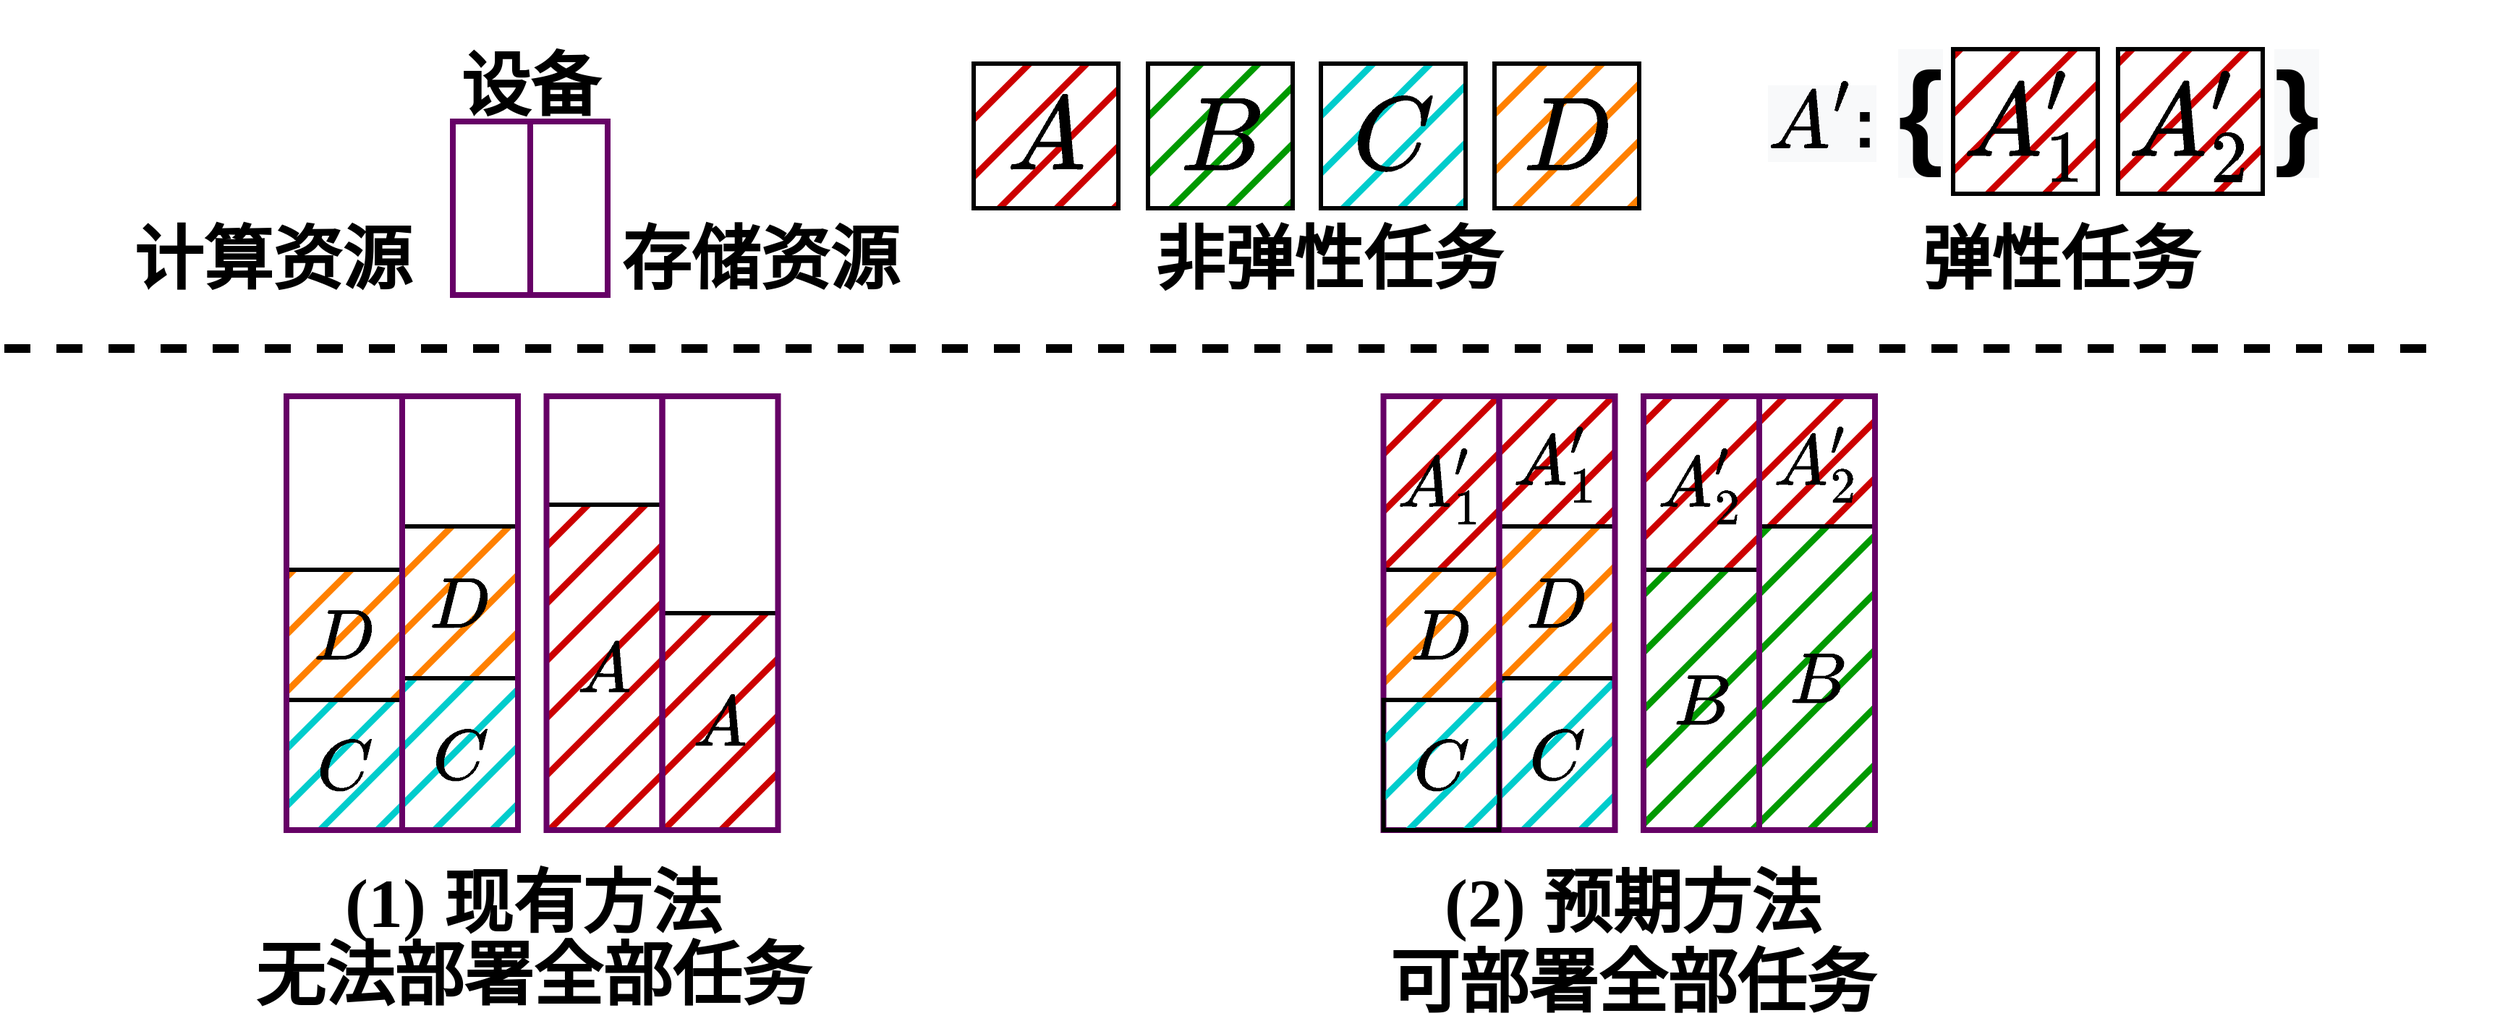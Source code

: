<mxfile version="20.2.3" type="device"><diagram id="xJNNfhWkf0cwD8vP5buT" name="第 1 页"><mxGraphModel dx="2946" dy="2406" grid="1" gridSize="10" guides="1" tooltips="1" connect="1" arrows="1" fold="1" page="1" pageScale="1" pageWidth="827" pageHeight="1169" math="1" shadow="0"><root><mxCell id="0"/><mxCell id="1" parent="0"/><mxCell id="_TA8JPhYaa3A-LEilQ8c-33" value="&lt;font style=&quot;font-size: 48px;&quot;&gt;\[B\]&lt;/font&gt;" style="rounded=0;whiteSpace=wrap;html=1;strokeWidth=3;fillColor=#009900;fontColor=#000000;strokeColor=default;fillStyle=hatch;container=0;fontStyle=1;fontFamily=Kai;fontSize=48;gradientColor=none;" parent="1" vertex="1"><mxGeometry x="1393" y="90" width="80" height="210" as="geometry"/></mxCell><mxCell id="_TA8JPhYaa3A-LEilQ8c-38" value="\[A^\prime&lt;br&gt;_2\]" style="rounded=0;whiteSpace=wrap;html=1;strokeWidth=3;fillColor=#CC0000;fontColor=#000000;strokeColor=default;fillStyle=hatch;container=0;fontStyle=1;fontFamily=Kai;fontSize=48;gradientColor=none;" parent="1" vertex="1"><mxGeometry x="1393" width="80" height="90" as="geometry"/></mxCell><mxCell id="_TA8JPhYaa3A-LEilQ8c-36" value="\[A^\prime&lt;br&gt;_2\]" style="rounded=0;whiteSpace=wrap;html=1;strokeWidth=3;fillColor=#CC0000;fontColor=#000000;strokeColor=default;fillStyle=hatch;container=0;fontStyle=1;fontFamily=Kai;fontSize=48;gradientColor=none;" parent="1" vertex="1"><mxGeometry x="1313" width="80" height="120" as="geometry"/></mxCell><mxCell id="_TA8JPhYaa3A-LEilQ8c-32" value="&lt;font style=&quot;font-size: 48px;&quot;&gt;\[B\]&lt;/font&gt;" style="rounded=0;whiteSpace=wrap;html=1;strokeWidth=3;fillColor=#009900;fontColor=#000000;strokeColor=default;fillStyle=hatch;container=0;fontStyle=1;fontFamily=Kai;fontSize=48;gradientColor=none;" parent="1" vertex="1"><mxGeometry x="1313" y="120" width="80" height="180" as="geometry"/></mxCell><mxCell id="_TA8JPhYaa3A-LEilQ8c-37" value="&lt;font style=&quot;font-size: 48px;&quot;&gt;\[A^\prime&lt;br&gt;_1\]&lt;/font&gt;" style="rounded=0;whiteSpace=wrap;html=1;strokeWidth=3;fillColor=#CC0000;fontColor=#000000;strokeColor=default;fillStyle=hatch;container=0;fontStyle=1;fontFamily=Kai;fontSize=48;gradientColor=none;" parent="1" vertex="1"><mxGeometry x="1213" width="80" height="90" as="geometry"/></mxCell><mxCell id="_TA8JPhYaa3A-LEilQ8c-30" value="&lt;font style=&quot;font-size: 48px;&quot;&gt;\[D\]&lt;/font&gt;" style="rounded=0;whiteSpace=wrap;html=1;strokeWidth=3;fillColor=#FF8000;fontColor=#000000;strokeColor=default;fillStyle=hatch;container=0;fontStyle=1;fontFamily=Kai;fontSize=48;gradientColor=none;" parent="1" vertex="1"><mxGeometry x="1213.25" y="90" width="80" height="105" as="geometry"/></mxCell><mxCell id="0iHUxUTSojcEAy-WfHja-7" value="&lt;font style=&quot;font-size: 48px;&quot;&gt;\[C\]&lt;/font&gt;" style="rounded=0;whiteSpace=wrap;html=1;strokeWidth=3;fillColor=#00CCCC;fontColor=#000000;strokeColor=default;fillStyle=hatch;container=0;fontStyle=1;fontFamily=Kai;fontSize=48;gradientColor=none;" parent="1" vertex="1"><mxGeometry x="1213" y="195" width="80" height="105" as="geometry"/></mxCell><mxCell id="_TA8JPhYaa3A-LEilQ8c-29" value="&lt;font style=&quot;font-size: 48px;&quot;&gt;\[D\]&lt;/font&gt;" style="rounded=0;whiteSpace=wrap;html=1;strokeWidth=3;fillColor=#FF8000;fontColor=#000000;strokeColor=default;fillStyle=hatch;container=0;fontStyle=1;fontFamily=Kai;fontSize=48;gradientColor=none;" parent="1" vertex="1"><mxGeometry x="1133.25" y="120" width="80" height="90" as="geometry"/></mxCell><mxCell id="_TA8JPhYaa3A-LEilQ8c-35" value="&lt;font style=&quot;font-size: 48px;&quot;&gt;\[A^\prime_1\]&lt;/font&gt;" style="rounded=0;whiteSpace=wrap;html=1;strokeWidth=3;fillColor=#CC0000;fontColor=#000000;strokeColor=default;fillStyle=hatch;container=0;fontStyle=1;fontFamily=Kai;fontSize=48;gradientColor=none;" parent="1" vertex="1"><mxGeometry x="1133.25" width="80" height="120" as="geometry"/></mxCell><mxCell id="_TA8JPhYaa3A-LEilQ8c-27" value="" style="rounded=0;whiteSpace=wrap;html=1;strokeWidth=4;fillColor=none;strokeColor=#660066;fontFamily=Kai;" parent="1" vertex="1"><mxGeometry x="1213.25" width="80" height="300" as="geometry"/></mxCell><mxCell id="_TA8JPhYaa3A-LEilQ8c-31" value="" style="rounded=0;whiteSpace=wrap;html=1;strokeWidth=4;fillColor=none;strokeColor=#660066;fontFamily=Kai;" parent="1" vertex="1"><mxGeometry x="1393" width="80" height="300" as="geometry"/></mxCell><mxCell id="_TA8JPhYaa3A-LEilQ8c-26" value="" style="rounded=0;whiteSpace=wrap;html=1;strokeWidth=4;fillColor=none;strokeColor=#660066;fontFamily=Kai;" parent="1" vertex="1"><mxGeometry x="1313" width="80" height="300" as="geometry"/></mxCell><mxCell id="_TA8JPhYaa3A-LEilQ8c-28" value="" style="rounded=0;whiteSpace=wrap;html=1;strokeWidth=4;fillColor=none;strokeColor=#660066;fontFamily=Kai;" parent="1" vertex="1"><mxGeometry x="1133.25" width="80" height="300" as="geometry"/></mxCell><mxCell id="0iHUxUTSojcEAy-WfHja-6" value="&lt;font style=&quot;font-size: 48px;&quot;&gt;\[C\]&lt;/font&gt;" style="rounded=0;whiteSpace=wrap;html=1;strokeWidth=3;fillColor=#00CCCC;fontColor=#000000;strokeColor=default;fillStyle=hatch;container=0;fontStyle=1;fontFamily=Kai;fontSize=48;gradientColor=none;" parent="1" vertex="1"><mxGeometry x="1133.25" y="210" width="80" height="90" as="geometry"/></mxCell><mxCell id="_A11aGWJ0entV2lGWO5g-129" value="&lt;font style=&quot;font-size: 48px;&quot;&gt;\[C\]&lt;/font&gt;" style="rounded=0;whiteSpace=wrap;html=1;strokeWidth=3;fillColor=#00CCCC;fontColor=#000000;strokeColor=default;fillStyle=hatch;container=0;fontStyle=1;fontFamily=Kai;fontSize=48;gradientColor=none;" parent="1" vertex="1"><mxGeometry x="455" y="195" width="80" height="105" as="geometry"/></mxCell><mxCell id="0iHUxUTSojcEAy-WfHja-5" value="&lt;font style=&quot;font-size: 48px;&quot;&gt;\[D\]&lt;/font&gt;" style="rounded=0;whiteSpace=wrap;html=1;strokeWidth=3;fillColor=#FF8000;fontColor=#000000;strokeColor=default;fillStyle=hatch;container=0;fontStyle=1;fontFamily=Kai;fontSize=48;gradientColor=none;" parent="1" vertex="1"><mxGeometry x="455" y="90" width="80" height="105" as="geometry"/></mxCell><mxCell id="_A11aGWJ0entV2lGWO5g-85" value="&lt;font style=&quot;font-size: 48px;&quot;&gt;\[A\]&lt;/font&gt;" style="rounded=0;whiteSpace=wrap;html=1;strokeWidth=3;fillColor=#CC0000;fontColor=#000000;strokeColor=default;fillStyle=hatch;container=0;fontStyle=1;fontFamily=Kai;fontSize=48;gradientColor=none;" parent="1" vertex="1"><mxGeometry x="554.75" y="75" width="80" height="225" as="geometry"/></mxCell><mxCell id="_A11aGWJ0entV2lGWO5g-128" value="&lt;font style=&quot;font-size: 48px;&quot;&gt;\[C\]&lt;/font&gt;" style="rounded=0;whiteSpace=wrap;html=1;strokeWidth=3;fillColor=#00CCCC;fontColor=#000000;strokeColor=default;fillStyle=hatch;container=0;fontStyle=1;fontFamily=Kai;fontSize=48;gradientColor=none;" parent="1" vertex="1"><mxGeometry x="375" y="210" width="80" height="90" as="geometry"/></mxCell><mxCell id="_A11aGWJ0entV2lGWO5g-86" value="&lt;font style=&quot;font-size: 48px;&quot;&gt;\[A\]&lt;/font&gt;" style="rounded=0;whiteSpace=wrap;html=1;strokeWidth=3;fillColor=#CC0000;fontColor=#000000;strokeColor=default;fillStyle=hatch;container=0;fontStyle=1;fontFamily=Kai;fontSize=48;gradientColor=none;" parent="1" vertex="1"><mxGeometry x="634.75" y="150" width="80" height="150" as="geometry"/></mxCell><mxCell id="0iHUxUTSojcEAy-WfHja-3" value="&lt;font style=&quot;font-size: 48px;&quot;&gt;\[D\]&lt;/font&gt;" style="rounded=0;whiteSpace=wrap;html=1;strokeWidth=3;fillColor=#FF8000;fontColor=#000000;strokeColor=default;fillStyle=hatch;container=0;fontStyle=1;fontFamily=Kai;fontSize=48;gradientColor=none;" parent="1" vertex="1"><mxGeometry x="375" y="120" width="80" height="90" as="geometry"/></mxCell><mxCell id="_A11aGWJ0entV2lGWO5g-52" value="" style="rounded=0;whiteSpace=wrap;html=1;strokeWidth=4;fillColor=none;strokeColor=#660066;fontFamily=Kai;" parent="1" vertex="1"><mxGeometry x="634.75" width="80" height="300" as="geometry"/></mxCell><mxCell id="_A11aGWJ0entV2lGWO5g-53" value="" style="rounded=0;whiteSpace=wrap;html=1;strokeWidth=4;fillColor=none;strokeColor=#660066;fontFamily=Kai;" parent="1" vertex="1"><mxGeometry x="554.75" width="80" height="300" as="geometry"/></mxCell><mxCell id="_A11aGWJ0entV2lGWO5g-37" value="" style="rounded=0;whiteSpace=wrap;html=1;strokeWidth=4;fillColor=none;strokeColor=#660066;fontFamily=Kai;" parent="1" vertex="1"><mxGeometry x="455" y="-8.882e-16" width="80" height="300" as="geometry"/></mxCell><mxCell id="_A11aGWJ0entV2lGWO5g-38" value="" style="rounded=0;whiteSpace=wrap;html=1;strokeWidth=4;fillColor=none;strokeColor=#660066;fontFamily=Kai;" parent="1" vertex="1"><mxGeometry x="375" width="80" height="300" as="geometry"/></mxCell><mxCell id="_A11aGWJ0entV2lGWO5g-25" value="" style="endArrow=none;dashed=1;html=1;rounded=0;fontSize=70;strokeColor=#000000;strokeWidth=6;fontFamily=Kai;" parent="1" edge="1"><mxGeometry width="50" height="50" relative="1" as="geometry"><mxPoint x="180" y="-33" as="sourcePoint"/><mxPoint x="1860" y="-33" as="targetPoint"/></mxGeometry></mxCell><mxCell id="_A11aGWJ0entV2lGWO5g-26" value="非弹性任务" style="text;html=1;align=center;verticalAlign=middle;resizable=0;points=[];autosize=1;strokeColor=none;fillColor=none;fontSize=48;fontStyle=1;fontFamily=Kai;" parent="1" vertex="1"><mxGeometry x="965" y="-130.0" width="260" height="70" as="geometry"/></mxCell><mxCell id="_A11aGWJ0entV2lGWO5g-27" value="&lt;font style=&quot;font-size: 70px;&quot;&gt;\[A\]&lt;/font&gt;" style="rounded=0;whiteSpace=wrap;html=1;strokeWidth=3;fillColor=#CC0000;fontColor=#000000;strokeColor=default;fillStyle=hatch;container=0;fontStyle=1;fontFamily=Kai;fontSize=70;labelBorderColor=none;" parent="1" vertex="1"><mxGeometry x="850" y="-230" width="100" height="100" as="geometry"/></mxCell><mxCell id="_A11aGWJ0entV2lGWO5g-28" value="&lt;font style=&quot;font-size: 70px;&quot;&gt;\[B\]&lt;/font&gt;" style="rounded=0;whiteSpace=wrap;html=1;strokeWidth=3;fillColor=#009900;fontColor=#000000;strokeColor=default;fillStyle=hatch;container=0;fontStyle=1;fontFamily=Kai;fontSize=70;" parent="1" vertex="1"><mxGeometry x="970.5" y="-230.0" width="100" height="100" as="geometry"/></mxCell><mxCell id="_A11aGWJ0entV2lGWO5g-29" value="&lt;font style=&quot;font-size: 48px;&quot;&gt;(1) 现有方法&lt;br style=&quot;font-size: 48px;&quot;&gt;&lt;/font&gt;" style="text;html=1;align=center;verticalAlign=middle;resizable=0;points=[];autosize=1;strokeColor=none;fillColor=none;fontStyle=1;fontSize=48;fontFamily=Kai;" parent="1" vertex="1"><mxGeometry x="400" y="315.0" width="290" height="70" as="geometry"/></mxCell><mxCell id="_A11aGWJ0entV2lGWO5g-30" value="&lt;font style=&quot;font-size: 70px;&quot;&gt;\[C\]&lt;/font&gt;" style="rounded=0;whiteSpace=wrap;html=1;strokeWidth=3;fillColor=#00CCCC;fontColor=#000000;strokeColor=default;fillStyle=hatch;container=0;fontStyle=1;fontFamily=Kai;fontSize=70;" parent="1" vertex="1"><mxGeometry x="1090.0" y="-230.0" width="100" height="100" as="geometry"/></mxCell><mxCell id="_A11aGWJ0entV2lGWO5g-31" value="设备" style="text;html=1;align=center;verticalAlign=middle;resizable=0;points=[];autosize=1;strokeColor=none;fillColor=none;fontSize=48;fontStyle=1;fontFamily=Kai;" parent="1" vertex="1"><mxGeometry x="483.499" y="-249.999" width="120" height="70" as="geometry"/></mxCell><mxCell id="_A11aGWJ0entV2lGWO5g-50" value="&lt;font face=&quot;Kai&quot;&gt;计算资源&lt;/font&gt;" style="text;html=1;align=center;verticalAlign=middle;resizable=0;points=[];autosize=1;strokeColor=none;fillColor=none;fontSize=48;fontStyle=1;fontFamily=Kai;" parent="1" vertex="1"><mxGeometry x="254.999" y="-134.999" width="220" height="80" as="geometry"/></mxCell><mxCell id="_A11aGWJ0entV2lGWO5g-51" value="存储资源" style="text;html=1;align=center;verticalAlign=middle;resizable=0;points=[];autosize=1;strokeColor=none;fillColor=none;fontSize=48;fontStyle=1;fontFamily=Kai;" parent="1" vertex="1"><mxGeometry x="591.999" y="-129.999" width="220" height="70" as="geometry"/></mxCell><mxCell id="_A11aGWJ0entV2lGWO5g-141" value="&lt;font style=&quot;font-size: 48px;&quot;&gt;(2) 预期方法&lt;/font&gt;" style="text;html=1;align=center;verticalAlign=middle;resizable=0;points=[];autosize=1;strokeColor=none;fillColor=none;fontStyle=1;fontSize=48;fontFamily=Kai;" parent="1" vertex="1"><mxGeometry x="1160" y="315.0" width="290" height="70" as="geometry"/></mxCell><mxCell id="_TA8JPhYaa3A-LEilQ8c-1" value="" style="group;fontFamily=Kai;" parent="1" vertex="1" connectable="0"><mxGeometry x="490" y="-190" width="107" height="120" as="geometry"/></mxCell><mxCell id="_A11aGWJ0entV2lGWO5g-32" value="" style="rounded=0;whiteSpace=wrap;html=1;strokeWidth=4;fillColor=none;strokeColor=#660066;fontFamily=Kai;" parent="_TA8JPhYaa3A-LEilQ8c-1" vertex="1"><mxGeometry width="53.5" height="120" as="geometry"/></mxCell><mxCell id="_A11aGWJ0entV2lGWO5g-49" value="" style="rounded=0;whiteSpace=wrap;html=1;strokeWidth=4;fillColor=none;strokeColor=#660066;fontFamily=Kai;" parent="_TA8JPhYaa3A-LEilQ8c-1" vertex="1"><mxGeometry x="53.5" width="53.5" height="120" as="geometry"/></mxCell><mxCell id="_TA8JPhYaa3A-LEilQ8c-34" value="&lt;font style=&quot;font-size: 48px;&quot;&gt;无法部署全部任务&lt;br style=&quot;font-size: 48px;&quot;&gt;&lt;/font&gt;" style="text;html=1;align=center;verticalAlign=middle;resizable=0;points=[];autosize=1;strokeColor=none;fillColor=none;fontStyle=1;fontSize=48;fontFamily=Kai;" parent="1" vertex="1"><mxGeometry x="340" y="365.0" width="410" height="70" as="geometry"/></mxCell><mxCell id="_TA8JPhYaa3A-LEilQ8c-40" value="&lt;font style=&quot;font-size: 48px;&quot;&gt;可部署全部任务&lt;br style=&quot;font-size: 48px;&quot;&gt;&lt;/font&gt;" style="text;html=1;align=center;verticalAlign=middle;resizable=0;points=[];autosize=1;strokeColor=none;fillColor=none;fontStyle=1;fontSize=48;fontFamily=Kai;" parent="1" vertex="1"><mxGeometry x="1125" y="370.0" width="360" height="70" as="geometry"/></mxCell><mxCell id="0iHUxUTSojcEAy-WfHja-1" value="&lt;font style=&quot;font-size: 70px;&quot;&gt;\[D\]&lt;/font&gt;" style="rounded=0;whiteSpace=wrap;html=1;strokeWidth=3;fillColor=#FF8000;fontColor=#000000;strokeColor=default;fillStyle=hatch;container=0;fontStyle=1;fontFamily=Kai;fontSize=70;" parent="1" vertex="1"><mxGeometry x="1210.0" y="-230.0" width="100" height="100" as="geometry"/></mxCell><mxCell id="-jCw2LGGfyiHVH4eo9LU-1" value="弹性任务" style="text;html=1;align=center;verticalAlign=middle;resizable=0;points=[];autosize=1;strokeColor=none;fillColor=none;fontSize=48;fontStyle=1;fontFamily=Kai;" parent="1" vertex="1"><mxGeometry x="1491" y="-130.0" width="220" height="70" as="geometry"/></mxCell><mxCell id="-jCw2LGGfyiHVH4eo9LU-2" value="&lt;font style=&quot;font-size: 70px;&quot;&gt;\[A^\prime_1\]&lt;/font&gt;" style="rounded=0;whiteSpace=wrap;html=1;strokeWidth=3;fillColor=#CC0000;fontColor=#000000;strokeColor=default;fillStyle=hatch;container=0;fontStyle=1;fontFamily=Kai;fontSize=70;labelBorderColor=none;" parent="1" vertex="1"><mxGeometry x="1527" y="-240" width="100" height="100" as="geometry"/></mxCell><mxCell id="-jCw2LGGfyiHVH4eo9LU-3" value="\[A^\prime_2\]" style="rounded=0;whiteSpace=wrap;html=1;strokeWidth=3;fillColor=#CC0000;fontColor=#000000;strokeColor=default;fillStyle=hatch;container=0;fontStyle=1;fontFamily=Kai;fontSize=70;labelBorderColor=none;" parent="1" vertex="1"><mxGeometry x="1641" y="-240" width="100" height="100" as="geometry"/></mxCell><mxCell id="-jCw2LGGfyiHVH4eo9LU-5" value="&lt;span style=&quot;color: rgb(0, 0, 0); font-family: Helvetica; font-size: 48px; font-style: normal; font-variant-ligatures: normal; font-variant-caps: normal; font-weight: 700; letter-spacing: normal; orphans: 2; text-align: center; text-indent: 0px; text-transform: none; widows: 2; word-spacing: 0px; -webkit-text-stroke-width: 0px; background-color: rgb(248, 249, 250); text-decoration-thickness: initial; text-decoration-style: initial; text-decoration-color: initial; float: none; display: inline !important;&quot;&gt;`A^\prime`:&lt;/span&gt;" style="text;whiteSpace=wrap;html=1;fontFamily=Kai;" parent="1" vertex="1"><mxGeometry x="1397" y="-225" width="130" height="80" as="geometry"/></mxCell><mxCell id="-jCw2LGGfyiHVH4eo9LU-8" value="&lt;span style=&quot;color: rgb(0, 0, 0); font-family: Helvetica; font-size: 80px; font-style: normal; font-variant-ligatures: normal; font-variant-caps: normal; font-weight: 700; letter-spacing: normal; orphans: 2; text-align: center; text-indent: 0px; text-transform: none; widows: 2; word-spacing: 0px; -webkit-text-stroke-width: 0px; background-color: rgb(248, 249, 250); text-decoration-thickness: initial; text-decoration-style: initial; text-decoration-color: initial; float: none; display: inline !important;&quot;&gt;}&lt;/span&gt;" style="text;whiteSpace=wrap;html=1;fontSize=80;fontFamily=Kai;" parent="1" vertex="1"><mxGeometry x="1747" y="-250" width="30" height="80" as="geometry"/></mxCell><mxCell id="GCGh5teGFczN42zzP5dz-1" value="&lt;span style=&quot;color: rgb(0, 0, 0); font-family: Helvetica; font-size: 80px; font-style: normal; font-variant-ligatures: normal; font-variant-caps: normal; font-weight: 700; letter-spacing: normal; orphans: 2; text-align: center; text-indent: 0px; text-transform: none; widows: 2; word-spacing: 0px; -webkit-text-stroke-width: 0px; background-color: rgb(248, 249, 250); text-decoration-thickness: initial; text-decoration-style: initial; text-decoration-color: initial; float: none; display: inline !important;&quot;&gt;{&lt;/span&gt;" style="text;whiteSpace=wrap;html=1;fontSize=80;fontFamily=Kai;" parent="1" vertex="1"><mxGeometry x="1487" y="-250" width="30" height="80" as="geometry"/></mxCell></root></mxGraphModel></diagram></mxfile>